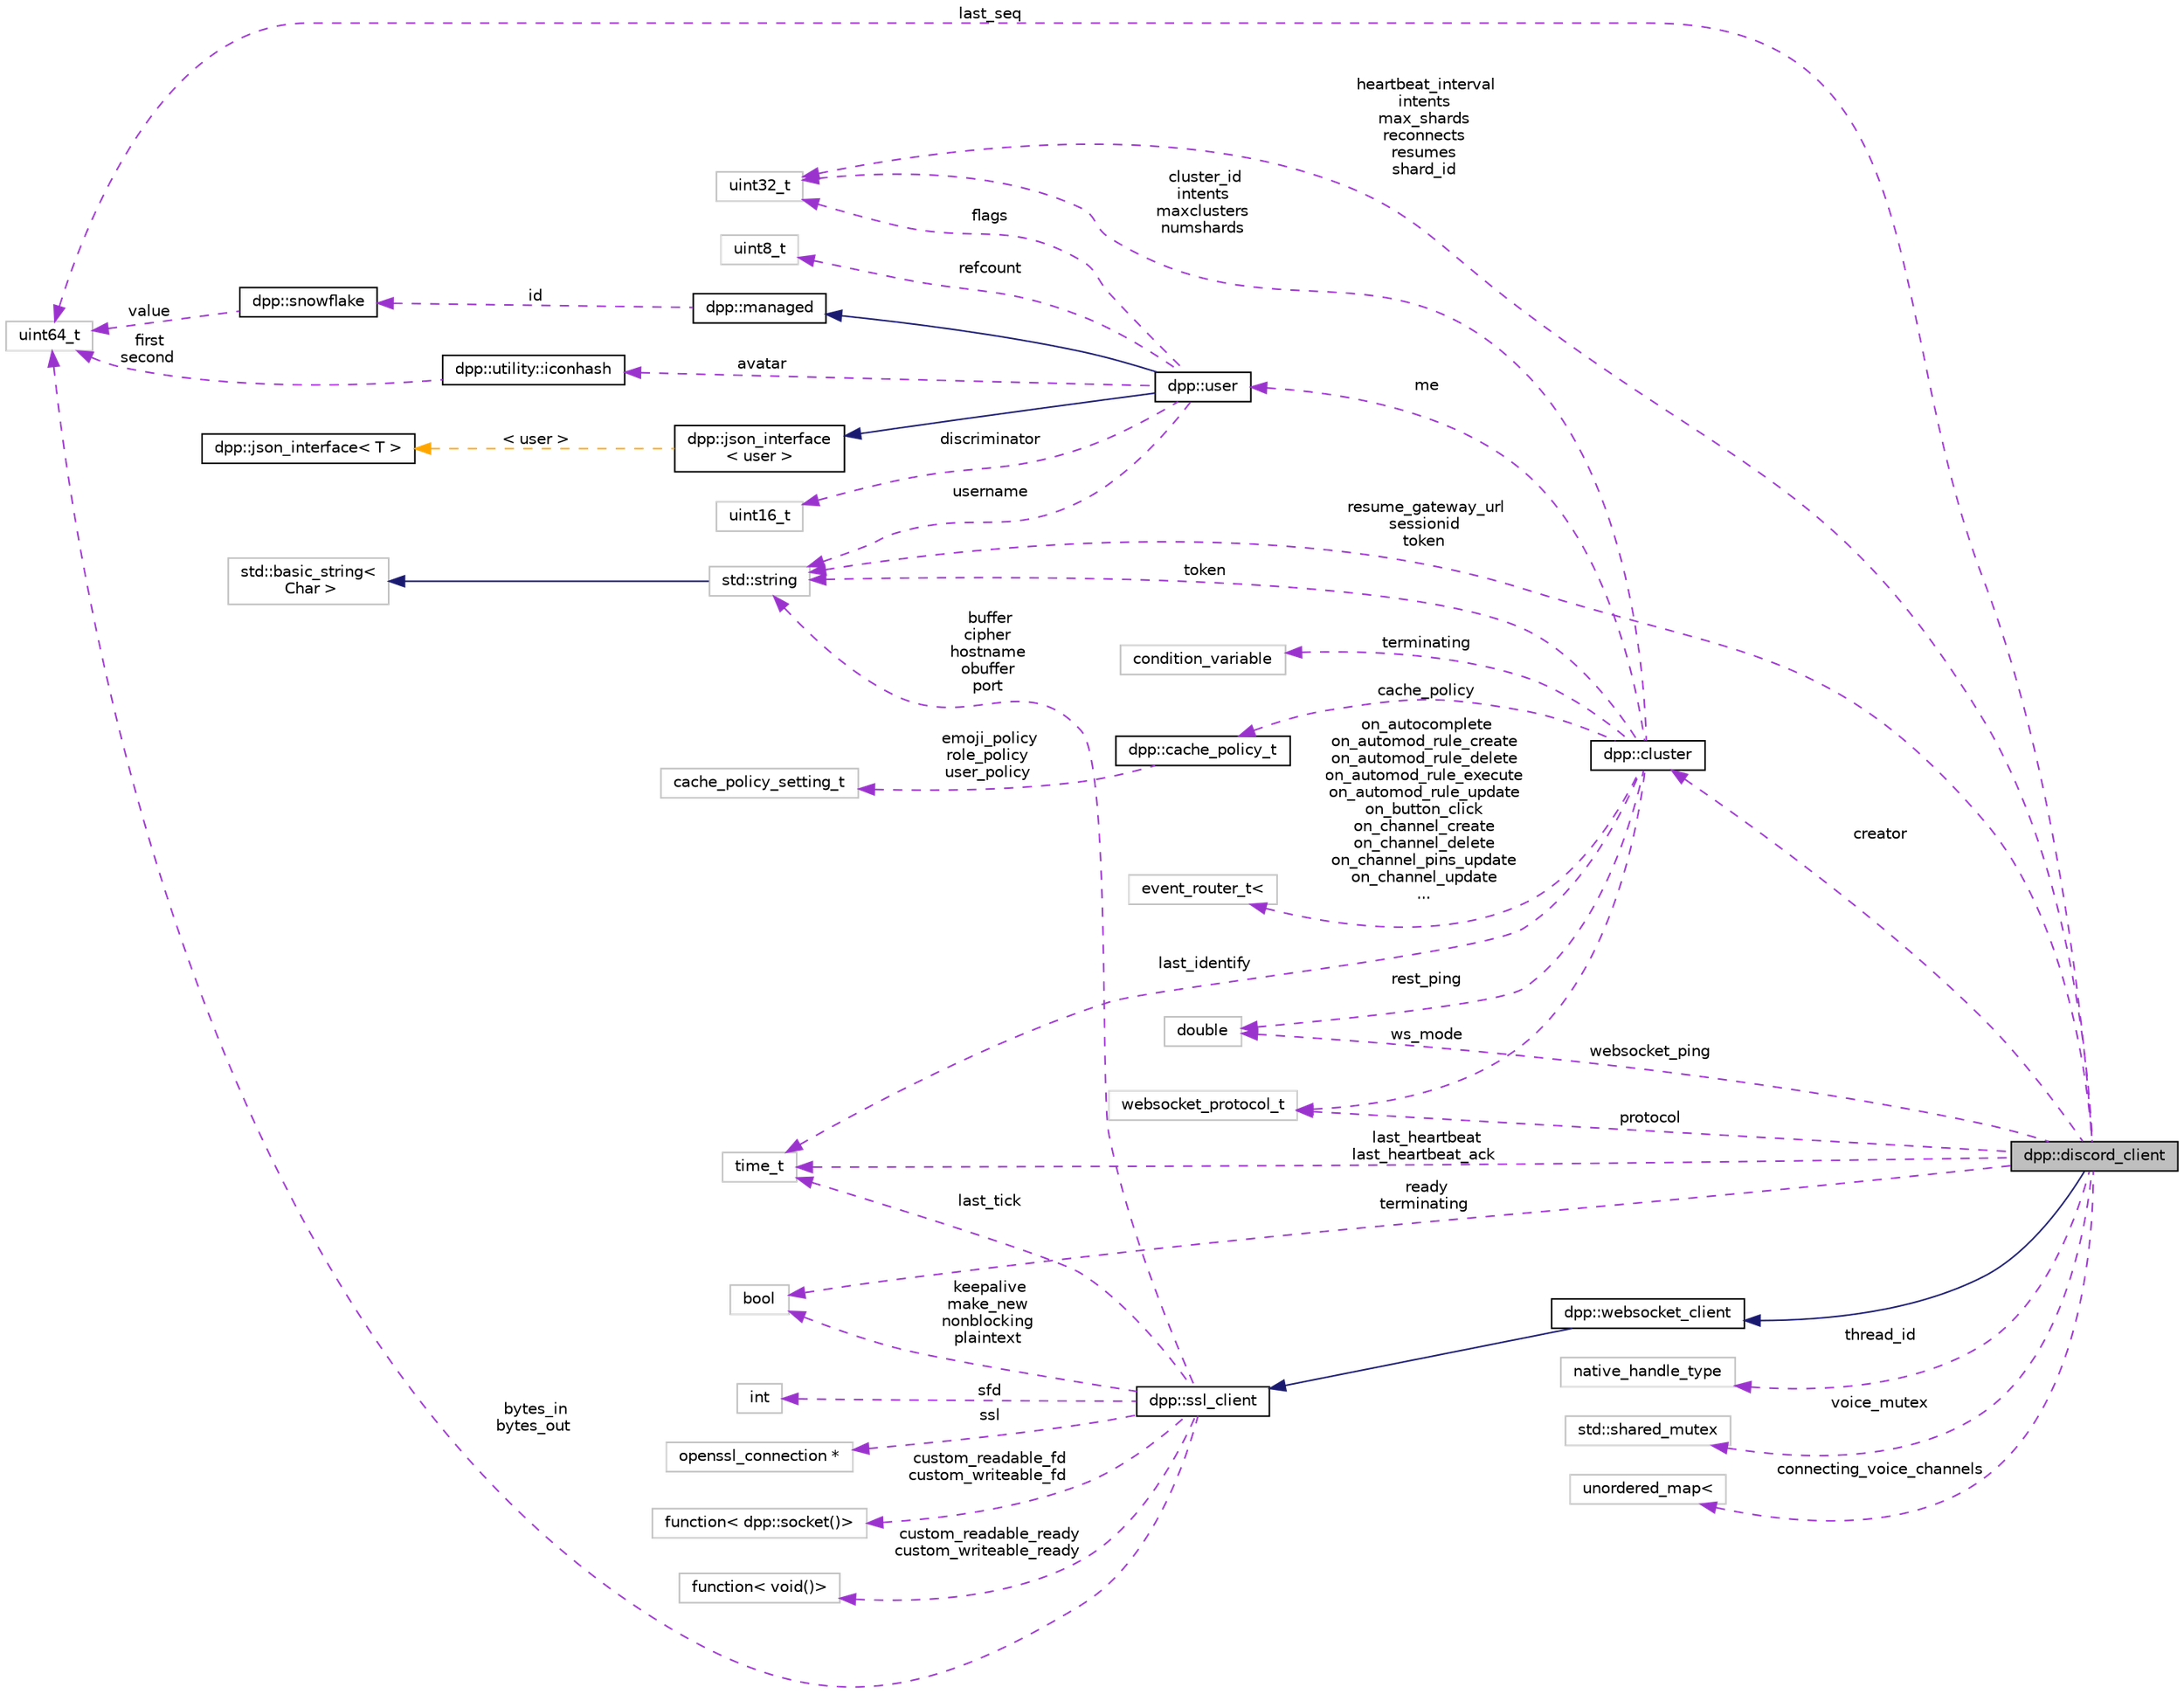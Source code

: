 digraph "dpp::discord_client"
{
 // INTERACTIVE_SVG=YES
 // LATEX_PDF_SIZE
  bgcolor="transparent";
  edge [fontname="Helvetica",fontsize="10",labelfontname="Helvetica",labelfontsize="10"];
  node [fontname="Helvetica",fontsize="10",shape=record];
  rankdir="LR";
  Node1 [label="dpp::discord_client",height=0.2,width=0.4,color="black", fillcolor="grey75", style="filled", fontcolor="black",tooltip="Implements a discord client. Each discord_client connects to one shard and derives from a websocket c..."];
  Node2 -> Node1 [dir="back",color="midnightblue",fontsize="10",style="solid",fontname="Helvetica"];
  Node2 [label="dpp::websocket_client",height=0.2,width=0.4,color="black",URL="$classdpp_1_1websocket__client.html",tooltip="Implements a websocket client based on the SSL client."];
  Node3 -> Node2 [dir="back",color="midnightblue",fontsize="10",style="solid",fontname="Helvetica"];
  Node3 [label="dpp::ssl_client",height=0.2,width=0.4,color="black",URL="$classdpp_1_1ssl__client.html",tooltip="Implements a simple non-blocking SSL stream client."];
  Node4 -> Node3 [dir="back",color="darkorchid3",fontsize="10",style="dashed",label=" buffer\ncipher\nhostname\nobuffer\nport" ,fontname="Helvetica"];
  Node4 [label="std::string",height=0.2,width=0.4,color="grey75",tooltip=" "];
  Node5 -> Node4 [dir="back",color="midnightblue",fontsize="10",style="solid",fontname="Helvetica"];
  Node5 [label="std::basic_string\<\l Char \>",height=0.2,width=0.4,color="grey75",tooltip=" "];
  Node6 -> Node3 [dir="back",color="darkorchid3",fontsize="10",style="dashed",label=" keepalive\nmake_new\nnonblocking\nplaintext" ,fontname="Helvetica"];
  Node6 [label="bool",height=0.2,width=0.4,color="grey75",tooltip=" "];
  Node7 -> Node3 [dir="back",color="darkorchid3",fontsize="10",style="dashed",label=" sfd" ,fontname="Helvetica"];
  Node7 [label="int",height=0.2,width=0.4,color="grey75",tooltip=" "];
  Node8 -> Node3 [dir="back",color="darkorchid3",fontsize="10",style="dashed",label=" ssl" ,fontname="Helvetica"];
  Node8 [label="openssl_connection *",height=0.2,width=0.4,color="grey75",tooltip=" "];
  Node9 -> Node3 [dir="back",color="darkorchid3",fontsize="10",style="dashed",label=" last_tick" ,fontname="Helvetica"];
  Node9 [label="time_t",height=0.2,width=0.4,color="grey75",tooltip=" "];
  Node10 -> Node3 [dir="back",color="darkorchid3",fontsize="10",style="dashed",label=" bytes_in\nbytes_out" ,fontname="Helvetica"];
  Node10 [label="uint64_t",height=0.2,width=0.4,color="grey75",tooltip=" "];
  Node11 -> Node3 [dir="back",color="darkorchid3",fontsize="10",style="dashed",label=" custom_readable_fd\ncustom_writeable_fd" ,fontname="Helvetica"];
  Node11 [label="function\< dpp::socket()\>",height=0.2,width=0.4,color="grey75",tooltip=" "];
  Node12 -> Node3 [dir="back",color="darkorchid3",fontsize="10",style="dashed",label=" custom_readable_ready\ncustom_writeable_ready" ,fontname="Helvetica"];
  Node12 [label="function\< void()\>",height=0.2,width=0.4,color="grey75",tooltip=" "];
  Node6 -> Node1 [dir="back",color="darkorchid3",fontsize="10",style="dashed",label=" ready\nterminating" ,fontname="Helvetica"];
  Node13 -> Node1 [dir="back",color="darkorchid3",fontsize="10",style="dashed",label=" creator" ,fontname="Helvetica"];
  Node13 [label="dpp::cluster",height=0.2,width=0.4,color="black",URL="$classdpp_1_1cluster.html",tooltip="The cluster class represents a group of shards and a command queue for sending and receiving commands..."];
  Node4 -> Node13 [dir="back",color="darkorchid3",fontsize="10",style="dashed",label=" token" ,fontname="Helvetica"];
  Node9 -> Node13 [dir="back",color="darkorchid3",fontsize="10",style="dashed",label=" last_identify" ,fontname="Helvetica"];
  Node14 -> Node13 [dir="back",color="darkorchid3",fontsize="10",style="dashed",label=" cluster_id\nintents\nmaxclusters\nnumshards" ,fontname="Helvetica"];
  Node14 [label="uint32_t",height=0.2,width=0.4,color="grey75",tooltip=" "];
  Node15 -> Node13 [dir="back",color="darkorchid3",fontsize="10",style="dashed",label=" rest_ping" ,fontname="Helvetica"];
  Node15 [label="double",height=0.2,width=0.4,color="grey75",tooltip=" "];
  Node16 -> Node13 [dir="back",color="darkorchid3",fontsize="10",style="dashed",label=" me" ,fontname="Helvetica"];
  Node16 [label="dpp::user",height=0.2,width=0.4,color="black",URL="$classdpp_1_1user.html",tooltip="Represents a user on discord. May or may not be a member of a dpp::guild."];
  Node17 -> Node16 [dir="back",color="midnightblue",fontsize="10",style="solid",fontname="Helvetica"];
  Node17 [label="dpp::managed",height=0.2,width=0.4,color="black",URL="$classdpp_1_1managed.html",tooltip="The managed class is the base class for various types that can be stored in a cache that are identifi..."];
  Node18 -> Node17 [dir="back",color="darkorchid3",fontsize="10",style="dashed",label=" id" ,fontname="Helvetica"];
  Node18 [label="dpp::snowflake",height=0.2,width=0.4,color="black",URL="$classdpp_1_1snowflake.html",tooltip="A container for a 64 bit unsigned value representing many things on discord. This value is known in d..."];
  Node10 -> Node18 [dir="back",color="darkorchid3",fontsize="10",style="dashed",label=" value" ,fontname="Helvetica"];
  Node19 -> Node16 [dir="back",color="midnightblue",fontsize="10",style="solid",fontname="Helvetica"];
  Node19 [label="dpp::json_interface\l\< user \>",height=0.2,width=0.4,color="black",URL="$structdpp_1_1json__interface.html",tooltip=" "];
  Node20 -> Node19 [dir="back",color="orange",fontsize="10",style="dashed",label=" \< user \>" ,fontname="Helvetica"];
  Node20 [label="dpp::json_interface\< T \>",height=0.2,width=0.4,color="black",URL="$structdpp_1_1json__interface.html",tooltip="Represents an interface for an object that can optionally implement functions for converting to and f..."];
  Node4 -> Node16 [dir="back",color="darkorchid3",fontsize="10",style="dashed",label=" username" ,fontname="Helvetica"];
  Node21 -> Node16 [dir="back",color="darkorchid3",fontsize="10",style="dashed",label=" avatar" ,fontname="Helvetica"];
  Node21 [label="dpp::utility::iconhash",height=0.2,width=0.4,color="black",URL="$structdpp_1_1utility_1_1iconhash.html",tooltip="Store a 128 bit icon hash (profile picture, server icon etc) as a 128 bit binary value made of two ui..."];
  Node10 -> Node21 [dir="back",color="darkorchid3",fontsize="10",style="dashed",label=" first\nsecond" ,fontname="Helvetica"];
  Node14 -> Node16 [dir="back",color="darkorchid3",fontsize="10",style="dashed",label=" flags" ,fontname="Helvetica"];
  Node22 -> Node16 [dir="back",color="darkorchid3",fontsize="10",style="dashed",label=" discriminator" ,fontname="Helvetica"];
  Node22 [label="uint16_t",height=0.2,width=0.4,color="grey75",tooltip=" "];
  Node23 -> Node16 [dir="back",color="darkorchid3",fontsize="10",style="dashed",label=" refcount" ,fontname="Helvetica"];
  Node23 [label="uint8_t",height=0.2,width=0.4,color="grey75",tooltip=" "];
  Node24 -> Node13 [dir="back",color="darkorchid3",fontsize="10",style="dashed",label=" cache_policy" ,fontname="Helvetica"];
  Node24 [label="dpp::cache_policy_t",height=0.2,width=0.4,color="black",URL="$structdpp_1_1cache__policy__t.html",tooltip="Represents the caching policy of the cluster."];
  Node25 -> Node24 [dir="back",color="darkorchid3",fontsize="10",style="dashed",label=" emoji_policy\nrole_policy\nuser_policy" ,fontname="Helvetica"];
  Node25 [label="cache_policy_setting_t",height=0.2,width=0.4,color="grey75",tooltip=" "];
  Node26 -> Node13 [dir="back",color="darkorchid3",fontsize="10",style="dashed",label=" ws_mode" ,fontname="Helvetica"];
  Node26 [label="websocket_protocol_t",height=0.2,width=0.4,color="grey75",tooltip=" "];
  Node27 -> Node13 [dir="back",color="darkorchid3",fontsize="10",style="dashed",label=" terminating" ,fontname="Helvetica"];
  Node27 [label="condition_variable",height=0.2,width=0.4,color="grey75",tooltip=" "];
  Node28 -> Node13 [dir="back",color="darkorchid3",fontsize="10",style="dashed",label=" on_autocomplete\non_automod_rule_create\non_automod_rule_delete\non_automod_rule_execute\non_automod_rule_update\non_button_click\non_channel_create\non_channel_delete\non_channel_pins_update\non_channel_update\n..." ,fontname="Helvetica"];
  Node28 [label="event_router_t\<",height=0.2,width=0.4,color="grey75",tooltip=" "];
  Node14 -> Node1 [dir="back",color="darkorchid3",fontsize="10",style="dashed",label=" heartbeat_interval\nintents\nmax_shards\nreconnects\nresumes\nshard_id" ,fontname="Helvetica"];
  Node9 -> Node1 [dir="back",color="darkorchid3",fontsize="10",style="dashed",label=" last_heartbeat\nlast_heartbeat_ack" ,fontname="Helvetica"];
  Node29 -> Node1 [dir="back",color="darkorchid3",fontsize="10",style="dashed",label=" thread_id" ,fontname="Helvetica"];
  Node29 [label="native_handle_type",height=0.2,width=0.4,color="grey75",tooltip=" "];
  Node10 -> Node1 [dir="back",color="darkorchid3",fontsize="10",style="dashed",label=" last_seq" ,fontname="Helvetica"];
  Node4 -> Node1 [dir="back",color="darkorchid3",fontsize="10",style="dashed",label=" resume_gateway_url\nsessionid\ntoken" ,fontname="Helvetica"];
  Node30 -> Node1 [dir="back",color="darkorchid3",fontsize="10",style="dashed",label=" voice_mutex" ,fontname="Helvetica"];
  Node30 [label="std::shared_mutex",height=0.2,width=0.4,color="grey75",tooltip=" "];
  Node15 -> Node1 [dir="back",color="darkorchid3",fontsize="10",style="dashed",label=" websocket_ping" ,fontname="Helvetica"];
  Node26 -> Node1 [dir="back",color="darkorchid3",fontsize="10",style="dashed",label=" protocol" ,fontname="Helvetica"];
  Node31 -> Node1 [dir="back",color="darkorchid3",fontsize="10",style="dashed",label=" connecting_voice_channels" ,fontname="Helvetica"];
  Node31 [label="unordered_map\<",height=0.2,width=0.4,color="grey75",tooltip=" "];
}
